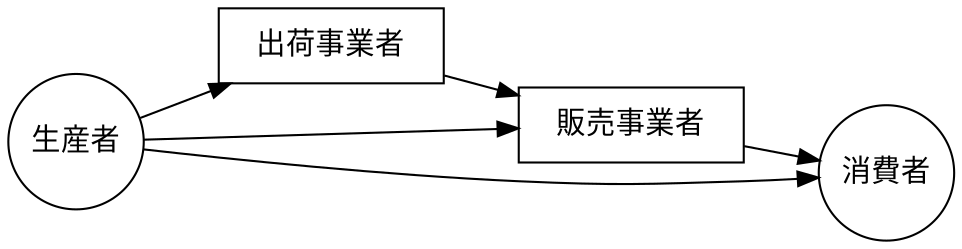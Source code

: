 digraph market_vegetables {
  graph [rankdir = LR]

  node [shape = box,
        fontname = Helvetica,
        style = filled,
        fillcolor = white, 
        width = 1.5,
        fixedsize = false]
  出荷事業者; 販売事業者
  node [shape = circle,
        width = 0.9,
        fixedsize = false]
  生産者; 消費者

  edge [fontname = Helvetica]
  生産者->出荷事業者;
  生産者->販売事業者;
  生産者->消費者;
  出荷事業者->販売事業者;
  販売事業者->消費者;
}
